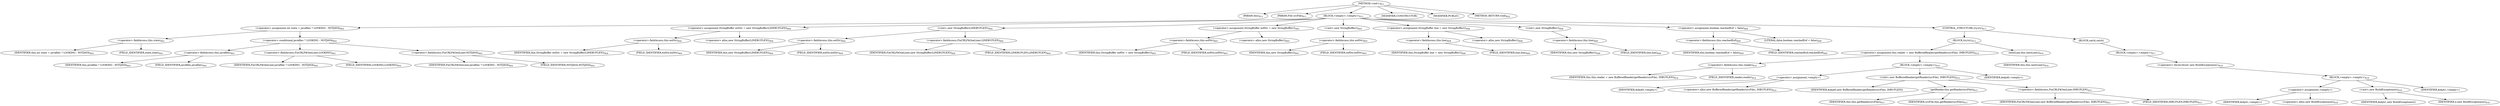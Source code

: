 digraph "&lt;init&gt;" {  
"1995" [label = <(METHOD,&lt;init&gt;)<SUB>811</SUB>> ]
"45" [label = <(PARAM,this)<SUB>811</SUB>> ]
"1996" [label = <(PARAM,File srcFile)<SUB>811</SUB>> ]
"1997" [label = <(BLOCK,&lt;empty&gt;,&lt;empty&gt;)<SUB>812</SUB>> ]
"1998" [label = <(&lt;operator&gt;.assignment,int state = javafiles ? LOOKING : NOTJAVA)<SUB>802</SUB>> ]
"1999" [label = <(&lt;operator&gt;.fieldAccess,this.state)<SUB>802</SUB>> ]
"2000" [label = <(IDENTIFIER,this,int state = javafiles ? LOOKING : NOTJAVA)<SUB>802</SUB>> ]
"2001" [label = <(FIELD_IDENTIFIER,state,state)<SUB>802</SUB>> ]
"2002" [label = <(&lt;operator&gt;.conditional,javafiles ? LOOKING : NOTJAVA)<SUB>802</SUB>> ]
"2003" [label = <(&lt;operator&gt;.fieldAccess,this.javafiles)<SUB>802</SUB>> ]
"2004" [label = <(IDENTIFIER,this,javafiles ? LOOKING : NOTJAVA)<SUB>802</SUB>> ]
"2005" [label = <(FIELD_IDENTIFIER,javafiles,javafiles)<SUB>802</SUB>> ]
"2006" [label = <(&lt;operator&gt;.fieldAccess,FixCRLF$OneLiner.LOOKING)<SUB>802</SUB>> ]
"2007" [label = <(IDENTIFIER,FixCRLF$OneLiner,javafiles ? LOOKING : NOTJAVA)<SUB>802</SUB>> ]
"2008" [label = <(FIELD_IDENTIFIER,LOOKING,LOOKING)<SUB>802</SUB>> ]
"2009" [label = <(&lt;operator&gt;.fieldAccess,FixCRLF$OneLiner.NOTJAVA)<SUB>802</SUB>> ]
"2010" [label = <(IDENTIFIER,FixCRLF$OneLiner,javafiles ? LOOKING : NOTJAVA)<SUB>802</SUB>> ]
"2011" [label = <(FIELD_IDENTIFIER,NOTJAVA,NOTJAVA)<SUB>802</SUB>> ]
"2012" [label = <(&lt;operator&gt;.assignment,StringBuffer eolStr = new StringBuffer(LINEBUFLEN))<SUB>804</SUB>> ]
"2013" [label = <(&lt;operator&gt;.fieldAccess,this.eolStr)<SUB>804</SUB>> ]
"2014" [label = <(IDENTIFIER,this,StringBuffer eolStr = new StringBuffer(LINEBUFLEN))<SUB>804</SUB>> ]
"2015" [label = <(FIELD_IDENTIFIER,eolStr,eolStr)<SUB>804</SUB>> ]
"2016" [label = <(&lt;operator&gt;.alloc,new StringBuffer(LINEBUFLEN))<SUB>804</SUB>> ]
"2017" [label = <(&lt;init&gt;,new StringBuffer(LINEBUFLEN))<SUB>804</SUB>> ]
"2018" [label = <(&lt;operator&gt;.fieldAccess,this.eolStr)<SUB>804</SUB>> ]
"2019" [label = <(IDENTIFIER,this,new StringBuffer(LINEBUFLEN))<SUB>804</SUB>> ]
"2020" [label = <(FIELD_IDENTIFIER,eolStr,eolStr)<SUB>804</SUB>> ]
"2021" [label = <(&lt;operator&gt;.fieldAccess,FixCRLF$OneLiner.LINEBUFLEN)<SUB>804</SUB>> ]
"2022" [label = <(IDENTIFIER,FixCRLF$OneLiner,new StringBuffer(LINEBUFLEN))<SUB>804</SUB>> ]
"2023" [label = <(FIELD_IDENTIFIER,LINEBUFLEN,LINEBUFLEN)<SUB>804</SUB>> ]
"2024" [label = <(&lt;operator&gt;.assignment,StringBuffer eofStr = new StringBuffer())<SUB>805</SUB>> ]
"2025" [label = <(&lt;operator&gt;.fieldAccess,this.eofStr)<SUB>805</SUB>> ]
"2026" [label = <(IDENTIFIER,this,StringBuffer eofStr = new StringBuffer())<SUB>805</SUB>> ]
"2027" [label = <(FIELD_IDENTIFIER,eofStr,eofStr)<SUB>805</SUB>> ]
"2028" [label = <(&lt;operator&gt;.alloc,new StringBuffer())<SUB>805</SUB>> ]
"2029" [label = <(&lt;init&gt;,new StringBuffer())<SUB>805</SUB>> ]
"2030" [label = <(&lt;operator&gt;.fieldAccess,this.eofStr)<SUB>805</SUB>> ]
"2031" [label = <(IDENTIFIER,this,new StringBuffer())<SUB>805</SUB>> ]
"2032" [label = <(FIELD_IDENTIFIER,eofStr,eofStr)<SUB>805</SUB>> ]
"2033" [label = <(&lt;operator&gt;.assignment,StringBuffer line = new StringBuffer())<SUB>808</SUB>> ]
"2034" [label = <(&lt;operator&gt;.fieldAccess,this.line)<SUB>808</SUB>> ]
"2035" [label = <(IDENTIFIER,this,StringBuffer line = new StringBuffer())<SUB>808</SUB>> ]
"2036" [label = <(FIELD_IDENTIFIER,line,line)<SUB>808</SUB>> ]
"2037" [label = <(&lt;operator&gt;.alloc,new StringBuffer())<SUB>808</SUB>> ]
"2038" [label = <(&lt;init&gt;,new StringBuffer())<SUB>808</SUB>> ]
"2039" [label = <(&lt;operator&gt;.fieldAccess,this.line)<SUB>808</SUB>> ]
"2040" [label = <(IDENTIFIER,this,new StringBuffer())<SUB>808</SUB>> ]
"2041" [label = <(FIELD_IDENTIFIER,line,line)<SUB>808</SUB>> ]
"2042" [label = <(&lt;operator&gt;.assignment,boolean reachedEof = false)<SUB>809</SUB>> ]
"2043" [label = <(&lt;operator&gt;.fieldAccess,this.reachedEof)<SUB>809</SUB>> ]
"2044" [label = <(IDENTIFIER,this,boolean reachedEof = false)<SUB>809</SUB>> ]
"2045" [label = <(FIELD_IDENTIFIER,reachedEof,reachedEof)<SUB>809</SUB>> ]
"2046" [label = <(LITERAL,false,boolean reachedEof = false)<SUB>809</SUB>> ]
"2047" [label = <(CONTROL_STRUCTURE,try,try)<SUB>813</SUB>> ]
"2048" [label = <(BLOCK,try,try)<SUB>813</SUB>> ]
"2049" [label = <(&lt;operator&gt;.assignment,this.reader = new BufferedReader(getReader(srcFile), INBUFLEN))<SUB>814</SUB>> ]
"2050" [label = <(&lt;operator&gt;.fieldAccess,this.reader)<SUB>814</SUB>> ]
"2051" [label = <(IDENTIFIER,this,this.reader = new BufferedReader(getReader(srcFile), INBUFLEN))<SUB>814</SUB>> ]
"2052" [label = <(FIELD_IDENTIFIER,reader,reader)<SUB>814</SUB>> ]
"2053" [label = <(BLOCK,&lt;empty&gt;,&lt;empty&gt;)<SUB>814</SUB>> ]
"2054" [label = <(&lt;operator&gt;.assignment,&lt;empty&gt;)> ]
"2055" [label = <(IDENTIFIER,$obj40,&lt;empty&gt;)> ]
"2056" [label = <(&lt;operator&gt;.alloc,new BufferedReader(getReader(srcFile), INBUFLEN))<SUB>814</SUB>> ]
"2057" [label = <(&lt;init&gt;,new BufferedReader(getReader(srcFile), INBUFLEN))<SUB>814</SUB>> ]
"2058" [label = <(IDENTIFIER,$obj40,new BufferedReader(getReader(srcFile), INBUFLEN))> ]
"2059" [label = <(getReader,this.getReader(srcFile))<SUB>815</SUB>> ]
"44" [label = <(IDENTIFIER,this,this.getReader(srcFile))<SUB>815</SUB>> ]
"2060" [label = <(IDENTIFIER,srcFile,this.getReader(srcFile))<SUB>815</SUB>> ]
"2061" [label = <(&lt;operator&gt;.fieldAccess,FixCRLF$OneLiner.INBUFLEN)<SUB>815</SUB>> ]
"2062" [label = <(IDENTIFIER,FixCRLF$OneLiner,new BufferedReader(getReader(srcFile), INBUFLEN))<SUB>815</SUB>> ]
"2063" [label = <(FIELD_IDENTIFIER,INBUFLEN,INBUFLEN)<SUB>815</SUB>> ]
"2064" [label = <(IDENTIFIER,$obj40,&lt;empty&gt;)> ]
"2065" [label = <(nextLine,this.nextLine())<SUB>816</SUB>> ]
"46" [label = <(IDENTIFIER,this,this.nextLine())<SUB>816</SUB>> ]
"2066" [label = <(BLOCK,catch,catch)> ]
"2067" [label = <(BLOCK,&lt;empty&gt;,&lt;empty&gt;)<SUB>817</SUB>> ]
"2068" [label = <(&lt;operator&gt;.throw,throw new BuildException(e);)<SUB>818</SUB>> ]
"2069" [label = <(BLOCK,&lt;empty&gt;,&lt;empty&gt;)<SUB>818</SUB>> ]
"2070" [label = <(&lt;operator&gt;.assignment,&lt;empty&gt;)> ]
"2071" [label = <(IDENTIFIER,$obj41,&lt;empty&gt;)> ]
"2072" [label = <(&lt;operator&gt;.alloc,new BuildException(e))<SUB>818</SUB>> ]
"2073" [label = <(&lt;init&gt;,new BuildException(e))<SUB>818</SUB>> ]
"2074" [label = <(IDENTIFIER,$obj41,new BuildException(e))> ]
"2075" [label = <(IDENTIFIER,e,new BuildException(e))<SUB>818</SUB>> ]
"2076" [label = <(IDENTIFIER,$obj41,&lt;empty&gt;)> ]
"2077" [label = <(MODIFIER,CONSTRUCTOR)> ]
"2078" [label = <(MODIFIER,PUBLIC)> ]
"2079" [label = <(METHOD_RETURN,void)<SUB>820</SUB>> ]
  "1995" -> "45" 
  "1995" -> "1996" 
  "1995" -> "1997" 
  "1995" -> "2077" 
  "1995" -> "2078" 
  "1995" -> "2079" 
  "1997" -> "1998" 
  "1997" -> "2012" 
  "1997" -> "2017" 
  "1997" -> "2024" 
  "1997" -> "2029" 
  "1997" -> "2033" 
  "1997" -> "2038" 
  "1997" -> "2042" 
  "1997" -> "2047" 
  "1998" -> "1999" 
  "1998" -> "2002" 
  "1999" -> "2000" 
  "1999" -> "2001" 
  "2002" -> "2003" 
  "2002" -> "2006" 
  "2002" -> "2009" 
  "2003" -> "2004" 
  "2003" -> "2005" 
  "2006" -> "2007" 
  "2006" -> "2008" 
  "2009" -> "2010" 
  "2009" -> "2011" 
  "2012" -> "2013" 
  "2012" -> "2016" 
  "2013" -> "2014" 
  "2013" -> "2015" 
  "2017" -> "2018" 
  "2017" -> "2021" 
  "2018" -> "2019" 
  "2018" -> "2020" 
  "2021" -> "2022" 
  "2021" -> "2023" 
  "2024" -> "2025" 
  "2024" -> "2028" 
  "2025" -> "2026" 
  "2025" -> "2027" 
  "2029" -> "2030" 
  "2030" -> "2031" 
  "2030" -> "2032" 
  "2033" -> "2034" 
  "2033" -> "2037" 
  "2034" -> "2035" 
  "2034" -> "2036" 
  "2038" -> "2039" 
  "2039" -> "2040" 
  "2039" -> "2041" 
  "2042" -> "2043" 
  "2042" -> "2046" 
  "2043" -> "2044" 
  "2043" -> "2045" 
  "2047" -> "2048" 
  "2047" -> "2066" 
  "2048" -> "2049" 
  "2048" -> "2065" 
  "2049" -> "2050" 
  "2049" -> "2053" 
  "2050" -> "2051" 
  "2050" -> "2052" 
  "2053" -> "2054" 
  "2053" -> "2057" 
  "2053" -> "2064" 
  "2054" -> "2055" 
  "2054" -> "2056" 
  "2057" -> "2058" 
  "2057" -> "2059" 
  "2057" -> "2061" 
  "2059" -> "44" 
  "2059" -> "2060" 
  "2061" -> "2062" 
  "2061" -> "2063" 
  "2065" -> "46" 
  "2066" -> "2067" 
  "2067" -> "2068" 
  "2068" -> "2069" 
  "2069" -> "2070" 
  "2069" -> "2073" 
  "2069" -> "2076" 
  "2070" -> "2071" 
  "2070" -> "2072" 
  "2073" -> "2074" 
  "2073" -> "2075" 
}
